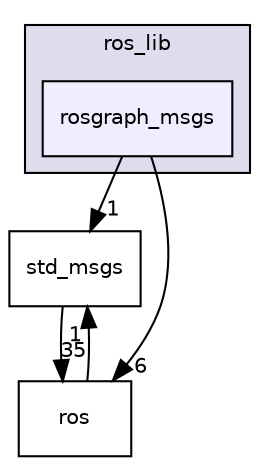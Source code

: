 digraph "rosgraph_msgs" {
  compound=true
  node [ fontsize="10", fontname="Helvetica"];
  edge [ labelfontsize="10", labelfontname="Helvetica"];
  subgraph clusterdir_90717b3c677f611b706863d5c86b90c7 {
    graph [ bgcolor="#ddddee", pencolor="black", label="ros_lib" fontname="Helvetica", fontsize="10", URL="dir_90717b3c677f611b706863d5c86b90c7.html"]
  dir_6bdbed969b87a96826c12c0f5d8fa625 [shape=box, label="rosgraph_msgs", style="filled", fillcolor="#eeeeff", pencolor="black", URL="dir_6bdbed969b87a96826c12c0f5d8fa625.html"];
  }
  dir_f2816c854eb78437876b58f76ed52aaa [shape=box label="std_msgs" URL="dir_f2816c854eb78437876b58f76ed52aaa.html"];
  dir_74fd674bff593b67d15dde07bcd4f8f8 [shape=box label="ros" URL="dir_74fd674bff593b67d15dde07bcd4f8f8.html"];
  dir_f2816c854eb78437876b58f76ed52aaa->dir_74fd674bff593b67d15dde07bcd4f8f8 [headlabel="35", labeldistance=1.5 headhref="dir_000012_000025.html"];
  dir_74fd674bff593b67d15dde07bcd4f8f8->dir_f2816c854eb78437876b58f76ed52aaa [headlabel="1", labeldistance=1.5 headhref="dir_000025_000012.html"];
  dir_6bdbed969b87a96826c12c0f5d8fa625->dir_f2816c854eb78437876b58f76ed52aaa [headlabel="1", labeldistance=1.5 headhref="dir_000016_000012.html"];
  dir_6bdbed969b87a96826c12c0f5d8fa625->dir_74fd674bff593b67d15dde07bcd4f8f8 [headlabel="6", labeldistance=1.5 headhref="dir_000016_000025.html"];
}
